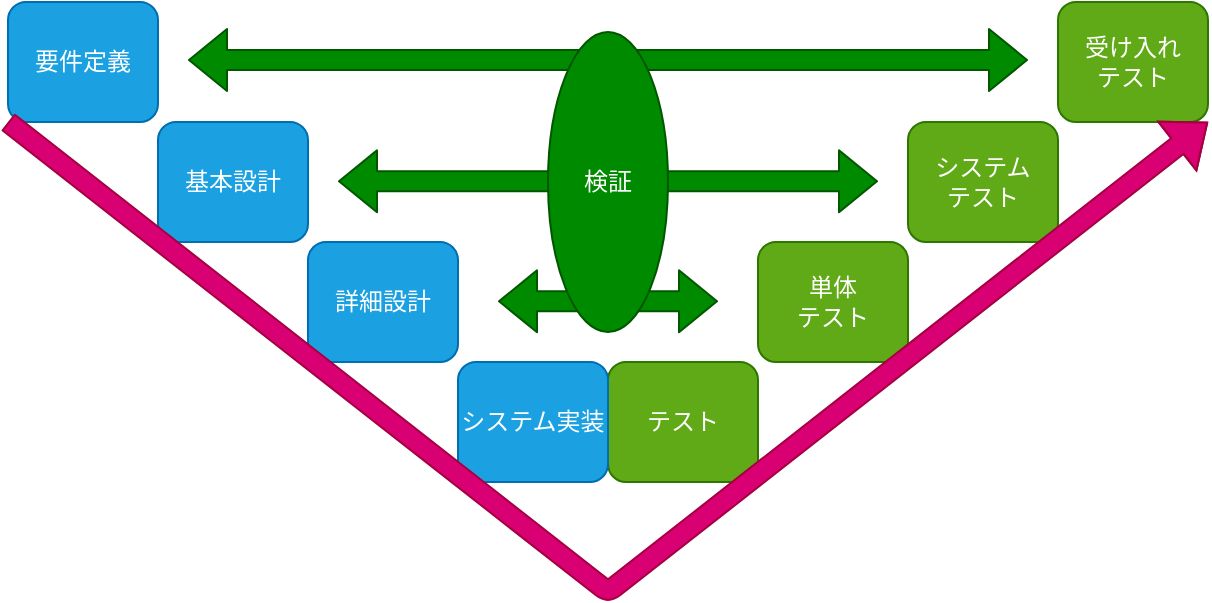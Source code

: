 <mxfile>
    <diagram id="eglOLmeUuXNKSWCDkfcU" name="ページ1">
        <mxGraphModel dx="537" dy="395" grid="1" gridSize="10" guides="1" tooltips="1" connect="1" arrows="1" fold="1" page="1" pageScale="1" pageWidth="827" pageHeight="1169" math="0" shadow="0">
            <root>
                <mxCell id="0"/>
                <mxCell id="1" parent="0"/>
                <mxCell id="2" value="受け入れ&lt;br&gt;テスト" style="rounded=1;whiteSpace=wrap;html=1;fillColor=#60a917;fontColor=#ffffff;strokeColor=#2D7600;" parent="1" vertex="1">
                    <mxGeometry x="655" y="375" width="75" height="60" as="geometry"/>
                </mxCell>
                <mxCell id="3" value="システム&lt;br&gt;テスト" style="rounded=1;whiteSpace=wrap;html=1;fillColor=#60a917;fontColor=#ffffff;strokeColor=#2D7600;" parent="1" vertex="1">
                    <mxGeometry x="580" y="435" width="75" height="60" as="geometry"/>
                </mxCell>
                <mxCell id="4" value="単体&lt;br&gt;テスト" style="rounded=1;whiteSpace=wrap;html=1;fillColor=#60a917;fontColor=#ffffff;strokeColor=#2D7600;" parent="1" vertex="1">
                    <mxGeometry x="505" y="495" width="75" height="60" as="geometry"/>
                </mxCell>
                <mxCell id="5" value="テスト" style="rounded=1;whiteSpace=wrap;html=1;fillColor=#60a917;fontColor=#ffffff;strokeColor=#2D7600;" parent="1" vertex="1">
                    <mxGeometry x="430" y="555" width="75" height="60" as="geometry"/>
                </mxCell>
                <mxCell id="6" value="システム実装" style="rounded=1;whiteSpace=wrap;html=1;fillColor=#1ba1e2;fontColor=#ffffff;strokeColor=#006EAF;" parent="1" vertex="1">
                    <mxGeometry x="355" y="555" width="75" height="60" as="geometry"/>
                </mxCell>
                <mxCell id="7" value="詳細設計" style="rounded=1;whiteSpace=wrap;html=1;fillColor=#1ba1e2;fontColor=#ffffff;strokeColor=#006EAF;" parent="1" vertex="1">
                    <mxGeometry x="280" y="495" width="75" height="60" as="geometry"/>
                </mxCell>
                <mxCell id="8" value="基本設計" style="rounded=1;whiteSpace=wrap;html=1;fillColor=#1ba1e2;fontColor=#ffffff;strokeColor=#006EAF;" parent="1" vertex="1">
                    <mxGeometry x="205" y="435" width="75" height="60" as="geometry"/>
                </mxCell>
                <mxCell id="9" value="要件定義" style="rounded=1;whiteSpace=wrap;html=1;fillColor=#1ba1e2;fontColor=#ffffff;strokeColor=#006EAF;" parent="1" vertex="1">
                    <mxGeometry x="130" y="375" width="75" height="60" as="geometry"/>
                </mxCell>
                <mxCell id="13" value="" style="shape=flexArrow;endArrow=classic;startArrow=classic;html=1;fillColor=#008a00;strokeColor=#005700;" parent="1" edge="1">
                    <mxGeometry width="100" height="100" relative="1" as="geometry">
                        <mxPoint x="375" y="524.63" as="sourcePoint"/>
                        <mxPoint x="485" y="524.63" as="targetPoint"/>
                    </mxGeometry>
                </mxCell>
                <mxCell id="14" value="" style="shape=flexArrow;endArrow=classic;startArrow=classic;html=1;fillColor=#008a00;strokeColor=#005700;" parent="1" edge="1">
                    <mxGeometry width="100" height="100" relative="1" as="geometry">
                        <mxPoint x="295" y="464.63" as="sourcePoint"/>
                        <mxPoint x="565" y="464.63" as="targetPoint"/>
                    </mxGeometry>
                </mxCell>
                <mxCell id="15" value="" style="shape=flexArrow;endArrow=classic;startArrow=classic;html=1;fillColor=#008a00;strokeColor=#005700;" parent="1" edge="1">
                    <mxGeometry width="100" height="100" relative="1" as="geometry">
                        <mxPoint x="220" y="404" as="sourcePoint"/>
                        <mxPoint x="640" y="404" as="targetPoint"/>
                    </mxGeometry>
                </mxCell>
                <mxCell id="19" value="検証" style="ellipse;whiteSpace=wrap;html=1;fillColor=#008a00;fontColor=#ffffff;strokeColor=#005700;" parent="1" vertex="1">
                    <mxGeometry x="400" y="390" width="60" height="150" as="geometry"/>
                </mxCell>
                <mxCell id="22" value="" style="shape=flexArrow;endArrow=classic;html=1;fillColor=#d80073;strokeColor=#A50040;exitX=0;exitY=1;exitDx=0;exitDy=0;entryX=1;entryY=1;entryDx=0;entryDy=0;" parent="1" source="9" target="2" edge="1">
                    <mxGeometry width="50" height="50" relative="1" as="geometry">
                        <mxPoint x="100" y="430" as="sourcePoint"/>
                        <mxPoint x="730" y="460" as="targetPoint"/>
                        <Array as="points">
                            <mxPoint x="430" y="670"/>
                        </Array>
                    </mxGeometry>
                </mxCell>
            </root>
        </mxGraphModel>
    </diagram>
</mxfile>
